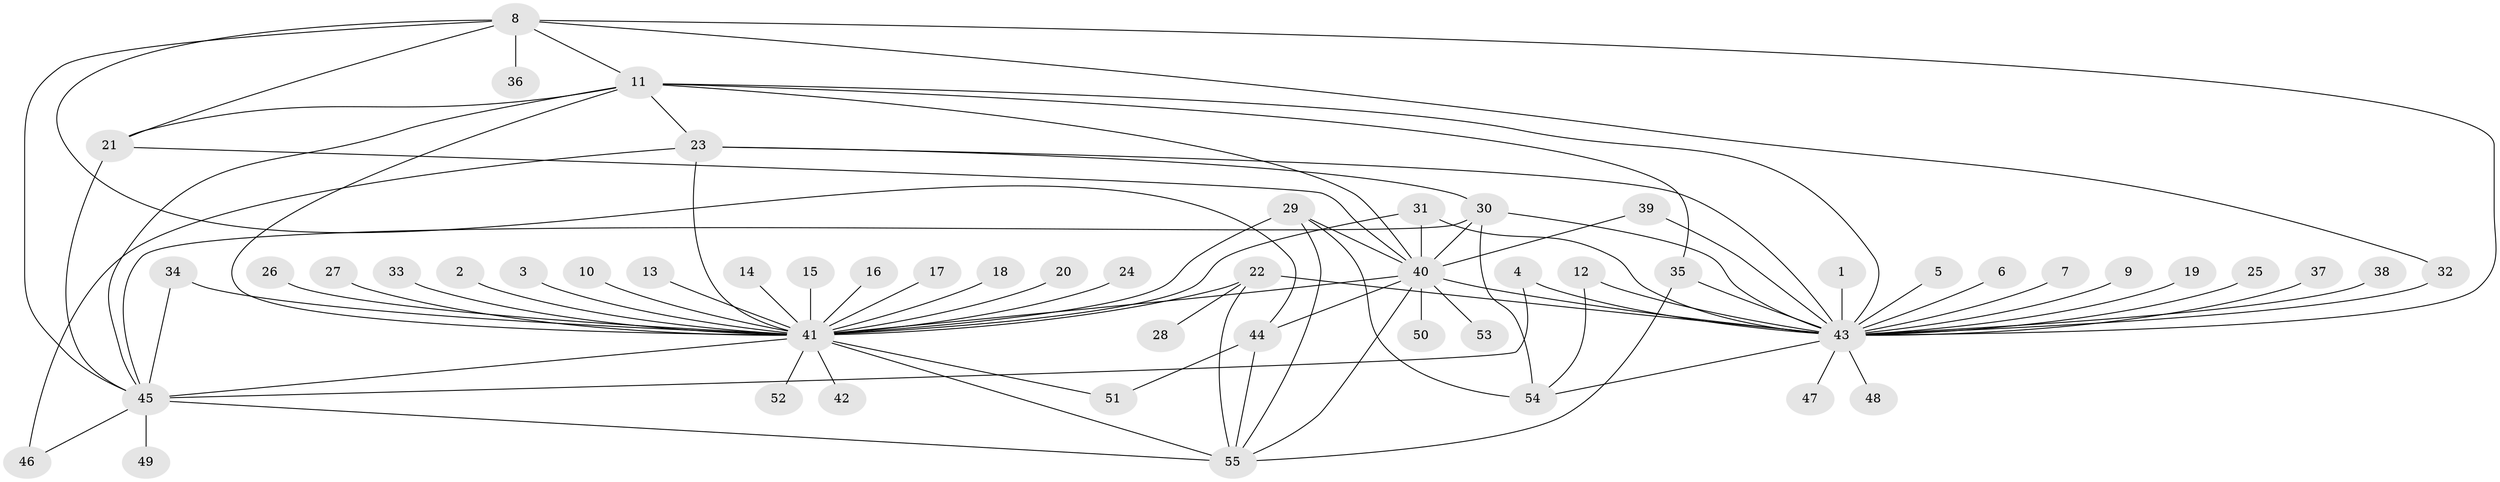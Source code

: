 // original degree distribution, {16: 0.01818181818181818, 10: 0.01818181818181818, 30: 0.00909090909090909, 2: 0.3, 31: 0.00909090909090909, 1: 0.45454545454545453, 3: 0.1, 4: 0.05454545454545454, 7: 0.00909090909090909, 6: 0.00909090909090909, 5: 0.00909090909090909, 8: 0.00909090909090909}
// Generated by graph-tools (version 1.1) at 2025/01/03/09/25 03:01:39]
// undirected, 55 vertices, 88 edges
graph export_dot {
graph [start="1"]
  node [color=gray90,style=filled];
  1;
  2;
  3;
  4;
  5;
  6;
  7;
  8;
  9;
  10;
  11;
  12;
  13;
  14;
  15;
  16;
  17;
  18;
  19;
  20;
  21;
  22;
  23;
  24;
  25;
  26;
  27;
  28;
  29;
  30;
  31;
  32;
  33;
  34;
  35;
  36;
  37;
  38;
  39;
  40;
  41;
  42;
  43;
  44;
  45;
  46;
  47;
  48;
  49;
  50;
  51;
  52;
  53;
  54;
  55;
  1 -- 43 [weight=1.0];
  2 -- 41 [weight=1.0];
  3 -- 41 [weight=1.0];
  4 -- 43 [weight=1.0];
  4 -- 45 [weight=1.0];
  5 -- 43 [weight=1.0];
  6 -- 43 [weight=1.0];
  7 -- 43 [weight=1.0];
  8 -- 11 [weight=1.0];
  8 -- 21 [weight=1.0];
  8 -- 32 [weight=1.0];
  8 -- 36 [weight=1.0];
  8 -- 43 [weight=1.0];
  8 -- 44 [weight=1.0];
  8 -- 45 [weight=1.0];
  9 -- 43 [weight=1.0];
  10 -- 41 [weight=1.0];
  11 -- 21 [weight=1.0];
  11 -- 23 [weight=1.0];
  11 -- 35 [weight=1.0];
  11 -- 40 [weight=1.0];
  11 -- 41 [weight=1.0];
  11 -- 43 [weight=1.0];
  11 -- 45 [weight=1.0];
  12 -- 43 [weight=1.0];
  12 -- 54 [weight=1.0];
  13 -- 41 [weight=1.0];
  14 -- 41 [weight=1.0];
  15 -- 41 [weight=1.0];
  16 -- 41 [weight=1.0];
  17 -- 41 [weight=1.0];
  18 -- 41 [weight=1.0];
  19 -- 43 [weight=1.0];
  20 -- 41 [weight=1.0];
  21 -- 40 [weight=1.0];
  21 -- 45 [weight=1.0];
  22 -- 28 [weight=1.0];
  22 -- 41 [weight=1.0];
  22 -- 43 [weight=1.0];
  22 -- 55 [weight=1.0];
  23 -- 30 [weight=1.0];
  23 -- 41 [weight=1.0];
  23 -- 43 [weight=1.0];
  23 -- 46 [weight=1.0];
  24 -- 41 [weight=1.0];
  25 -- 43 [weight=1.0];
  26 -- 41 [weight=1.0];
  27 -- 41 [weight=1.0];
  29 -- 40 [weight=1.0];
  29 -- 41 [weight=1.0];
  29 -- 54 [weight=1.0];
  29 -- 55 [weight=1.0];
  30 -- 40 [weight=1.0];
  30 -- 43 [weight=3.0];
  30 -- 45 [weight=1.0];
  30 -- 54 [weight=2.0];
  31 -- 40 [weight=1.0];
  31 -- 41 [weight=1.0];
  31 -- 43 [weight=1.0];
  32 -- 43 [weight=2.0];
  33 -- 41 [weight=1.0];
  34 -- 41 [weight=1.0];
  34 -- 45 [weight=1.0];
  35 -- 43 [weight=1.0];
  35 -- 55 [weight=1.0];
  37 -- 43 [weight=1.0];
  38 -- 43 [weight=1.0];
  39 -- 40 [weight=1.0];
  39 -- 43 [weight=1.0];
  40 -- 41 [weight=2.0];
  40 -- 43 [weight=1.0];
  40 -- 44 [weight=1.0];
  40 -- 50 [weight=2.0];
  40 -- 53 [weight=1.0];
  40 -- 55 [weight=1.0];
  41 -- 42 [weight=1.0];
  41 -- 45 [weight=1.0];
  41 -- 51 [weight=1.0];
  41 -- 52 [weight=1.0];
  41 -- 55 [weight=1.0];
  43 -- 47 [weight=1.0];
  43 -- 48 [weight=1.0];
  43 -- 54 [weight=1.0];
  44 -- 51 [weight=1.0];
  44 -- 55 [weight=1.0];
  45 -- 46 [weight=1.0];
  45 -- 49 [weight=1.0];
  45 -- 55 [weight=2.0];
}
